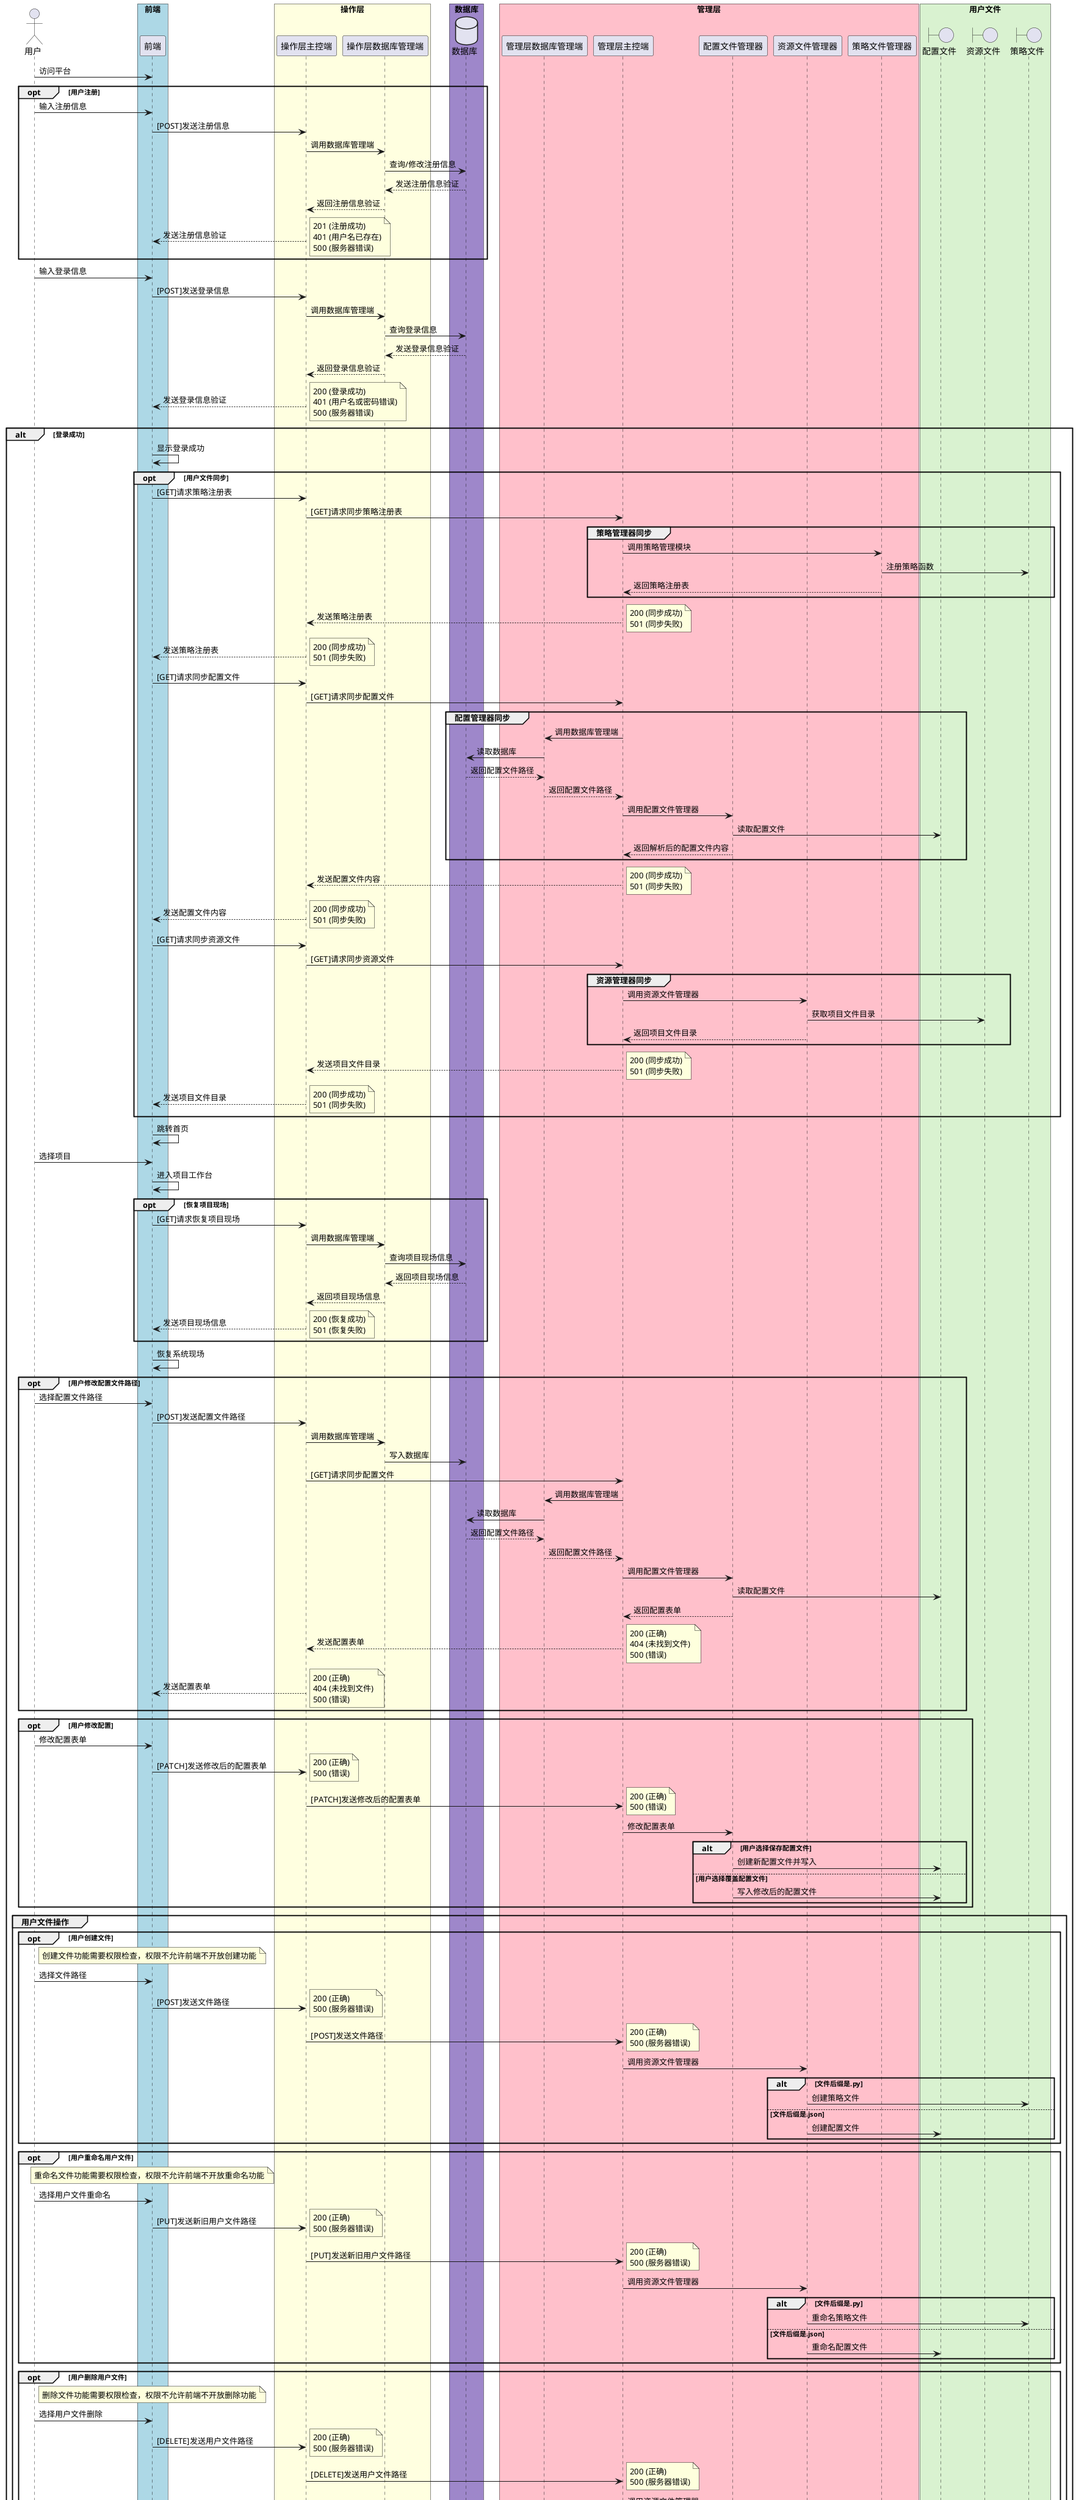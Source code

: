 @startuml

actor 用户
box "前端" #LightBlue
participant "前端" as Frontend
end box

box "操作层" #LightYellow
participant "操作层主控端" as OperationEnd

participant "操作层数据库管理端" as OpDatabaseEnd
end box

box "数据库" #9E87CA
database "数据库" as Database
end box

box "管理层" #Pink
participant "管理层数据库管理端" as MgDatabaseEnd

participant "管理层主控端" as ManagementEnd

participant "配置文件管理器" as ConfigModule
participant "资源文件管理器" as ResourceModule
participant "策略文件管理器" as StrategyModule
end box

box "用户文件" #D9F2D0
boundary "配置文件" as ConfigFile
boundary "资源文件" as ResourceFile
boundary "策略文件" as StrategyFile
end box

用户 -> Frontend: 访问平台

opt 用户注册
    用户 -> Frontend: 输入注册信息
    Frontend -> OperationEnd: [POST]发送注册信息
    OperationEnd -> OpDatabaseEnd: 调用数据库管理端
    OpDatabaseEnd -> Database: 查询/修改注册信息
    Database --> OpDatabaseEnd: 发送注册信息验证
    OpDatabaseEnd --> OperationEnd: 返回注册信息验证
    OperationEnd --> Frontend: 发送注册信息验证
    note right: 201 (注册成功)\n401 (用户名已存在)\n500 (服务器错误)
end

用户 -> Frontend: 输入登录信息
Frontend -> OperationEnd : [POST]发送登录信息
OperationEnd -> OpDatabaseEnd: 调用数据库管理端
OpDatabaseEnd -> Database: 查询登录信息
Database --> OpDatabaseEnd: 发送登录信息验证
OpDatabaseEnd --> OperationEnd: 返回登录信息验证
OperationEnd --> Frontend: 发送登录信息验证
note right: 200 (登录成功)\n401 (用户名或密码错误)\n500 (服务器错误)
alt 登录成功
    Frontend -> Frontend: 显示登录成功
    opt 用户文件同步
        Frontend -> OperationEnd: [GET]请求策略注册表
        OperationEnd -> ManagementEnd: [GET]请求同步策略注册表
        group 策略管理器同步
            ManagementEnd -> StrategyModule: 调用策略管理模块
            StrategyModule -> StrategyFile: 注册策略函数
            StrategyModule --> ManagementEnd: 返回策略注册表
        end
        ManagementEnd --> OperationEnd: 发送策略注册表
        note right: 200 (同步成功)\n501 (同步失败)
        OperationEnd --> Frontend: 发送策略注册表
        note right: 200 (同步成功)\n501 (同步失败)
        Frontend -> OperationEnd: [GET]请求同步配置文件
        OperationEnd -> ManagementEnd: [GET]请求同步配置文件
        group 配置管理器同步
            ManagementEnd -> MgDatabaseEnd: 调用数据库管理端
            MgDatabaseEnd -> Database: 读取数据库
            Database --> MgDatabaseEnd: 返回配置文件路径
            MgDatabaseEnd --> ManagementEnd: 返回配置文件路径
            ManagementEnd -> ConfigModule: 调用配置文件管理器
            ConfigModule -> ConfigFile: 读取配置文件
            ConfigModule --> ManagementEnd: 返回解析后的配置文件内容
        end
        ManagementEnd --> OperationEnd: 发送配置文件内容
        note right: 200 (同步成功)\n501 (同步失败)
        OperationEnd --> Frontend: 发送配置文件内容
        note right: 200 (同步成功)\n501 (同步失败)
        Frontend -> OperationEnd: [GET]请求同步资源文件
        OperationEnd -> ManagementEnd: [GET]请求同步资源文件
        group 资源管理器同步
            ManagementEnd -> ResourceModule: 调用资源文件管理器
            ResourceModule -> ResourceFile: 获取项目文件目录
            ResourceModule --> ManagementEnd: 返回项目文件目录
        end
        ManagementEnd --> OperationEnd: 发送项目文件目录
        note right: 200 (同步成功)\n501 (同步失败)
        OperationEnd --> Frontend: 发送项目文件目录
        note right: 200 (同步成功)\n501 (同步失败)
    end
    Frontend -> Frontend: 跳转首页

    用户 -> Frontend: 选择项目
    Frontend -> Frontend: 进入项目工作台
    opt 恢复项目现场
        Frontend -> OperationEnd: [GET]请求恢复项目现场
        OperationEnd -> OpDatabaseEnd: 调用数据库管理端
        OpDatabaseEnd -> Database: 查询项目现场信息
        Database --> OpDatabaseEnd: 返回项目现场信息
        OpDatabaseEnd --> OperationEnd: 返回项目现场信息
        OperationEnd --> Frontend: 发送项目现场信息
        note right: 200 (恢复成功)\n501 (恢复失败)
    end
    Frontend -> Frontend: 恢复系统现场
    opt 用户修改配置文件路径
        用户 -> Frontend: 选择配置文件路径
        Frontend -> OperationEnd: [POST]发送配置文件路径
        OperationEnd -> OpDatabaseEnd: 调用数据库管理端
        OpDatabaseEnd -> Database: 写入数据库
        OperationEnd -> ManagementEnd: [GET]请求同步配置文件

        ManagementEnd -> MgDatabaseEnd: 调用数据库管理端
        MgDatabaseEnd -> Database: 读取数据库
        Database --> MgDatabaseEnd: 返回配置文件路径
        MgDatabaseEnd --> ManagementEnd: 返回配置文件路径
        ManagementEnd -> ConfigModule: 调用配置文件管理器
        ConfigModule -> ConfigFile: 读取配置文件
        ConfigModule --> ManagementEnd: 返回配置表单
        ManagementEnd --> OperationEnd: 发送配置表单
        note right: 200 (正确)\n404 (未找到文件) \n500 (错误)
        OperationEnd --> Frontend: 发送配置表单
        note right: 200 (正确)\n404 (未找到文件) \n500 (错误)
    end
    opt 用户修改配置
        用户 -> Frontend: 修改配置表单
        Frontend -> OperationEnd: [PATCH]发送修改后的配置表单
        note right: 200 (正确)\n500 (错误)
        OperationEnd -> ManagementEnd: [PATCH]发送修改后的配置表单
        note right: 200 (正确)\n500 (错误)
        ManagementEnd -> ConfigModule: 修改配置表单
        alt 用户选择保存配置文件
            ConfigModule -> ConfigFile: 创建新配置文件并写入
        else 用户选择覆盖配置文件
            ConfigModule -> ConfigFile: 写入修改后的配置文件
        end
    end
    group 用户文件操作
        opt 用户创建文件
            note over Frontend
                创建文件功能需要权限检查，权限不允许前端不开放创建功能
            end note
            用户 -> Frontend: 选择文件路径
            Frontend -> OperationEnd: [POST]发送文件路径
            note right: 200 (正确)\n500 (服务器错误)
            OperationEnd -> ManagementEnd: [POST]发送文件路径
            note right: 200 (正确)\n500 (服务器错误)
            ManagementEnd -> ResourceModule: 调用资源文件管理器
            alt 文件后缀是.py
                ResourceModule -> StrategyFile: 创建策略文件
            else 文件后缀是.json
                ResourceModule -> ConfigFile: 创建配置文件
            end
        end
        opt 用户重命名用户文件
            note over Frontend
                重命名文件功能需要权限检查，权限不允许前端不开放重命名功能
            end note
            用户 -> Frontend: 选择用户文件重命名
            Frontend -> OperationEnd: [PUT]发送新旧用户文件路径
            note right: 200 (正确)\n500 (服务器错误)
            OperationEnd -> ManagementEnd: [PUT]发送新旧用户文件路径
            note right: 200 (正确)\n500 (服务器错误)
            ManagementEnd -> ResourceModule: 调用资源文件管理器
            alt 文件后缀是.py
                ResourceModule -> StrategyFile: 重命名策略文件
            else 文件后缀是.json
                ResourceModule -> ConfigFile: 重命名配置文件
            end
        end
        opt 用户删除用户文件
            note over Frontend
                删除文件功能需要权限检查，权限不允许前端不开放删除功能
            end note
            用户 -> Frontend: 选择用户文件删除
            Frontend -> OperationEnd: [DELETE]发送用户文件路径
            note right: 200 (正确)\n500 (服务器错误)
            OperationEnd -> ManagementEnd: [DELETE]发送用户文件路径
            note right: 200 (正确)\n500 (服务器错误)
            ManagementEnd -> ResourceModule: 调用资源文件管理器
            alt 文件后缀是.py
                ResourceModule -> StrategyFile: 删除策略文件
            else 文件后缀是.json
                ResourceModule -> ConfigFile: 删除配置文件
            else 其他后缀
                ResourceModule -> ResourceFile: 删除数据文件
            end
        end

        opt 用户修改文件
            note over Frontend
                修改策略文件功能需要权限检查，权限不允许前端不开放修改功能
            end note
            用户 -> Frontend: 提交修改后的文件路径和内容
            Frontend -> OperationEnd: [PATCH]发送修改后的文件路径和内容
            note right: 200 (正确)\n501 (错误)\n500 (服务器错误)
            OperationEnd -> ManagementEnd: [PATCH]发送修改后的文件路径和内容
            note right: 200 (正确)\n501 (错误)\n500 (服务器错误)
            ManagementEnd -> ResourceModule: 调用资源文件管理器
            alt 文件后缀是.py
                ResourceModule -> StrategyFile: 修改策略文件
            else 文件后缀是.json
                ResourceModule -> ConfigFile: 修改配置文件
            end
        end
        note over Frontend
            完成文件写操作后，前端需要请求同步
        end note
        opt 用户查看文件
            用户 -> Frontend: 选择文件查看
            Frontend -> OperationEnd: [GET]发送文件路径
            OperationEnd -> ManagementEnd: [GET]发送文件路径
            ManagementEnd -> ResourceModule: 调用资源文件管理器
            alt 文件后缀是.py
                ResourceModule -> StrategyFile: 读取策略文件
            else 文件后缀是.json
                ResourceModule -> ConfigFile: 读取配置文件
            end
            ResourceModule --> ManagementEnd: 返回文件内容
            ManagementEnd --> OperationEnd: 发送文件内容
            note right: 200 (确认)\n404 (文件不存在)\n500 (服务器错误)
            OperationEnd --> Frontend: 发送文件内容
            note right: 200 (确认)\n404 (文件不存在)\n500 (服务器错误)
            Frontend -> Frontend: 显示文件内容
        end
    end
    opt 执行任务
        用户 -> Frontend: 配置任务
        Frontend ->> OperationEnd: [POST]基于websockt连接发送任务信息
        OperationEnd ->> ManagementEnd: [POST]基于websockt连接发送任务信息
        ManagementEnd -> StrategyModule: 调用策略管理器
        StrategyModule --> ManagementEnd: 返回策略结果
        ManagementEnd --> OperationEnd: 发送任务结果
        note right: 200 (正确)\n500 (错误)
        OperationEnd --> Frontend: 发送任务结果
        note right: 200 (正确)\n500 (错误)
    end
    opt 停止正在运行的任务或删除等待运行的任务
        用户 -> Frontend: 选择停止任务
        Frontend ->> OperationEnd: [GET]基于websockt连接发送任务信息
        OperationEnd ->> ManagementEnd: [DELETE]基于websockt连接发送任务信息
        ManagementEnd -> StrategyModule: 调用策略管理器
        StrategyModule --> ManagementEnd: 返回执行结果
        ManagementEnd --> OperationEnd: 发送执行结果
        note right: 200 (正确)\n500 (错误)
        OperationEnd --> Frontend: 发送执行结果
        note right: 200 (正确)\n500 (错误)
    end
    opt 监测用户机系统信息
        Frontend ->> OperationEnd: [GET]在socketweb环境中请求监控信息
        OperationEnd ->> ManagementEnd: [GET]在socketweb环境中请求监控信息
        ManagementEnd --> OperationEnd: 返回监控信息
        OperationEnd --> Frontend: 发送监控信息
    end
    用户 -> Frontend: 退出项目工作台
    Frontend -> OperationEnd: [POST]发送现场信息，请求保存现场
    note right: 200 (确认)\n500 (错误)
    OperationEnd -> OpDatabaseEnd: 调用数据库管理端
    OpDatabaseEnd -> Database: 写入现场信息

else 登录失败
    Frontend -> Frontend: 显示登录失败
end

@enduml
